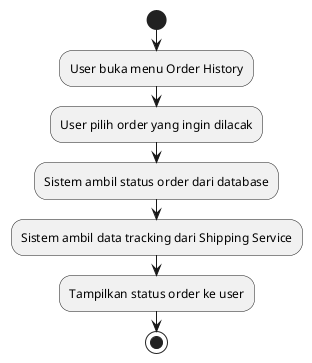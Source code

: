 @startuml UC_TrackOrder

start
:User buka menu Order History;
:User pilih order yang ingin dilacak;
:Sistem ambil status order dari database;
:Sistem ambil data tracking dari Shipping Service;
:Tampilkan status order ke user;
stop

@enduml
